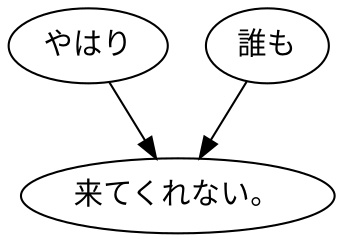 digraph graph589 {
	node0 [label="やはり"];
	node1 [label="誰も"];
	node2 [label="来てくれない。"];
	node0 -> node2;
	node1 -> node2;
}

